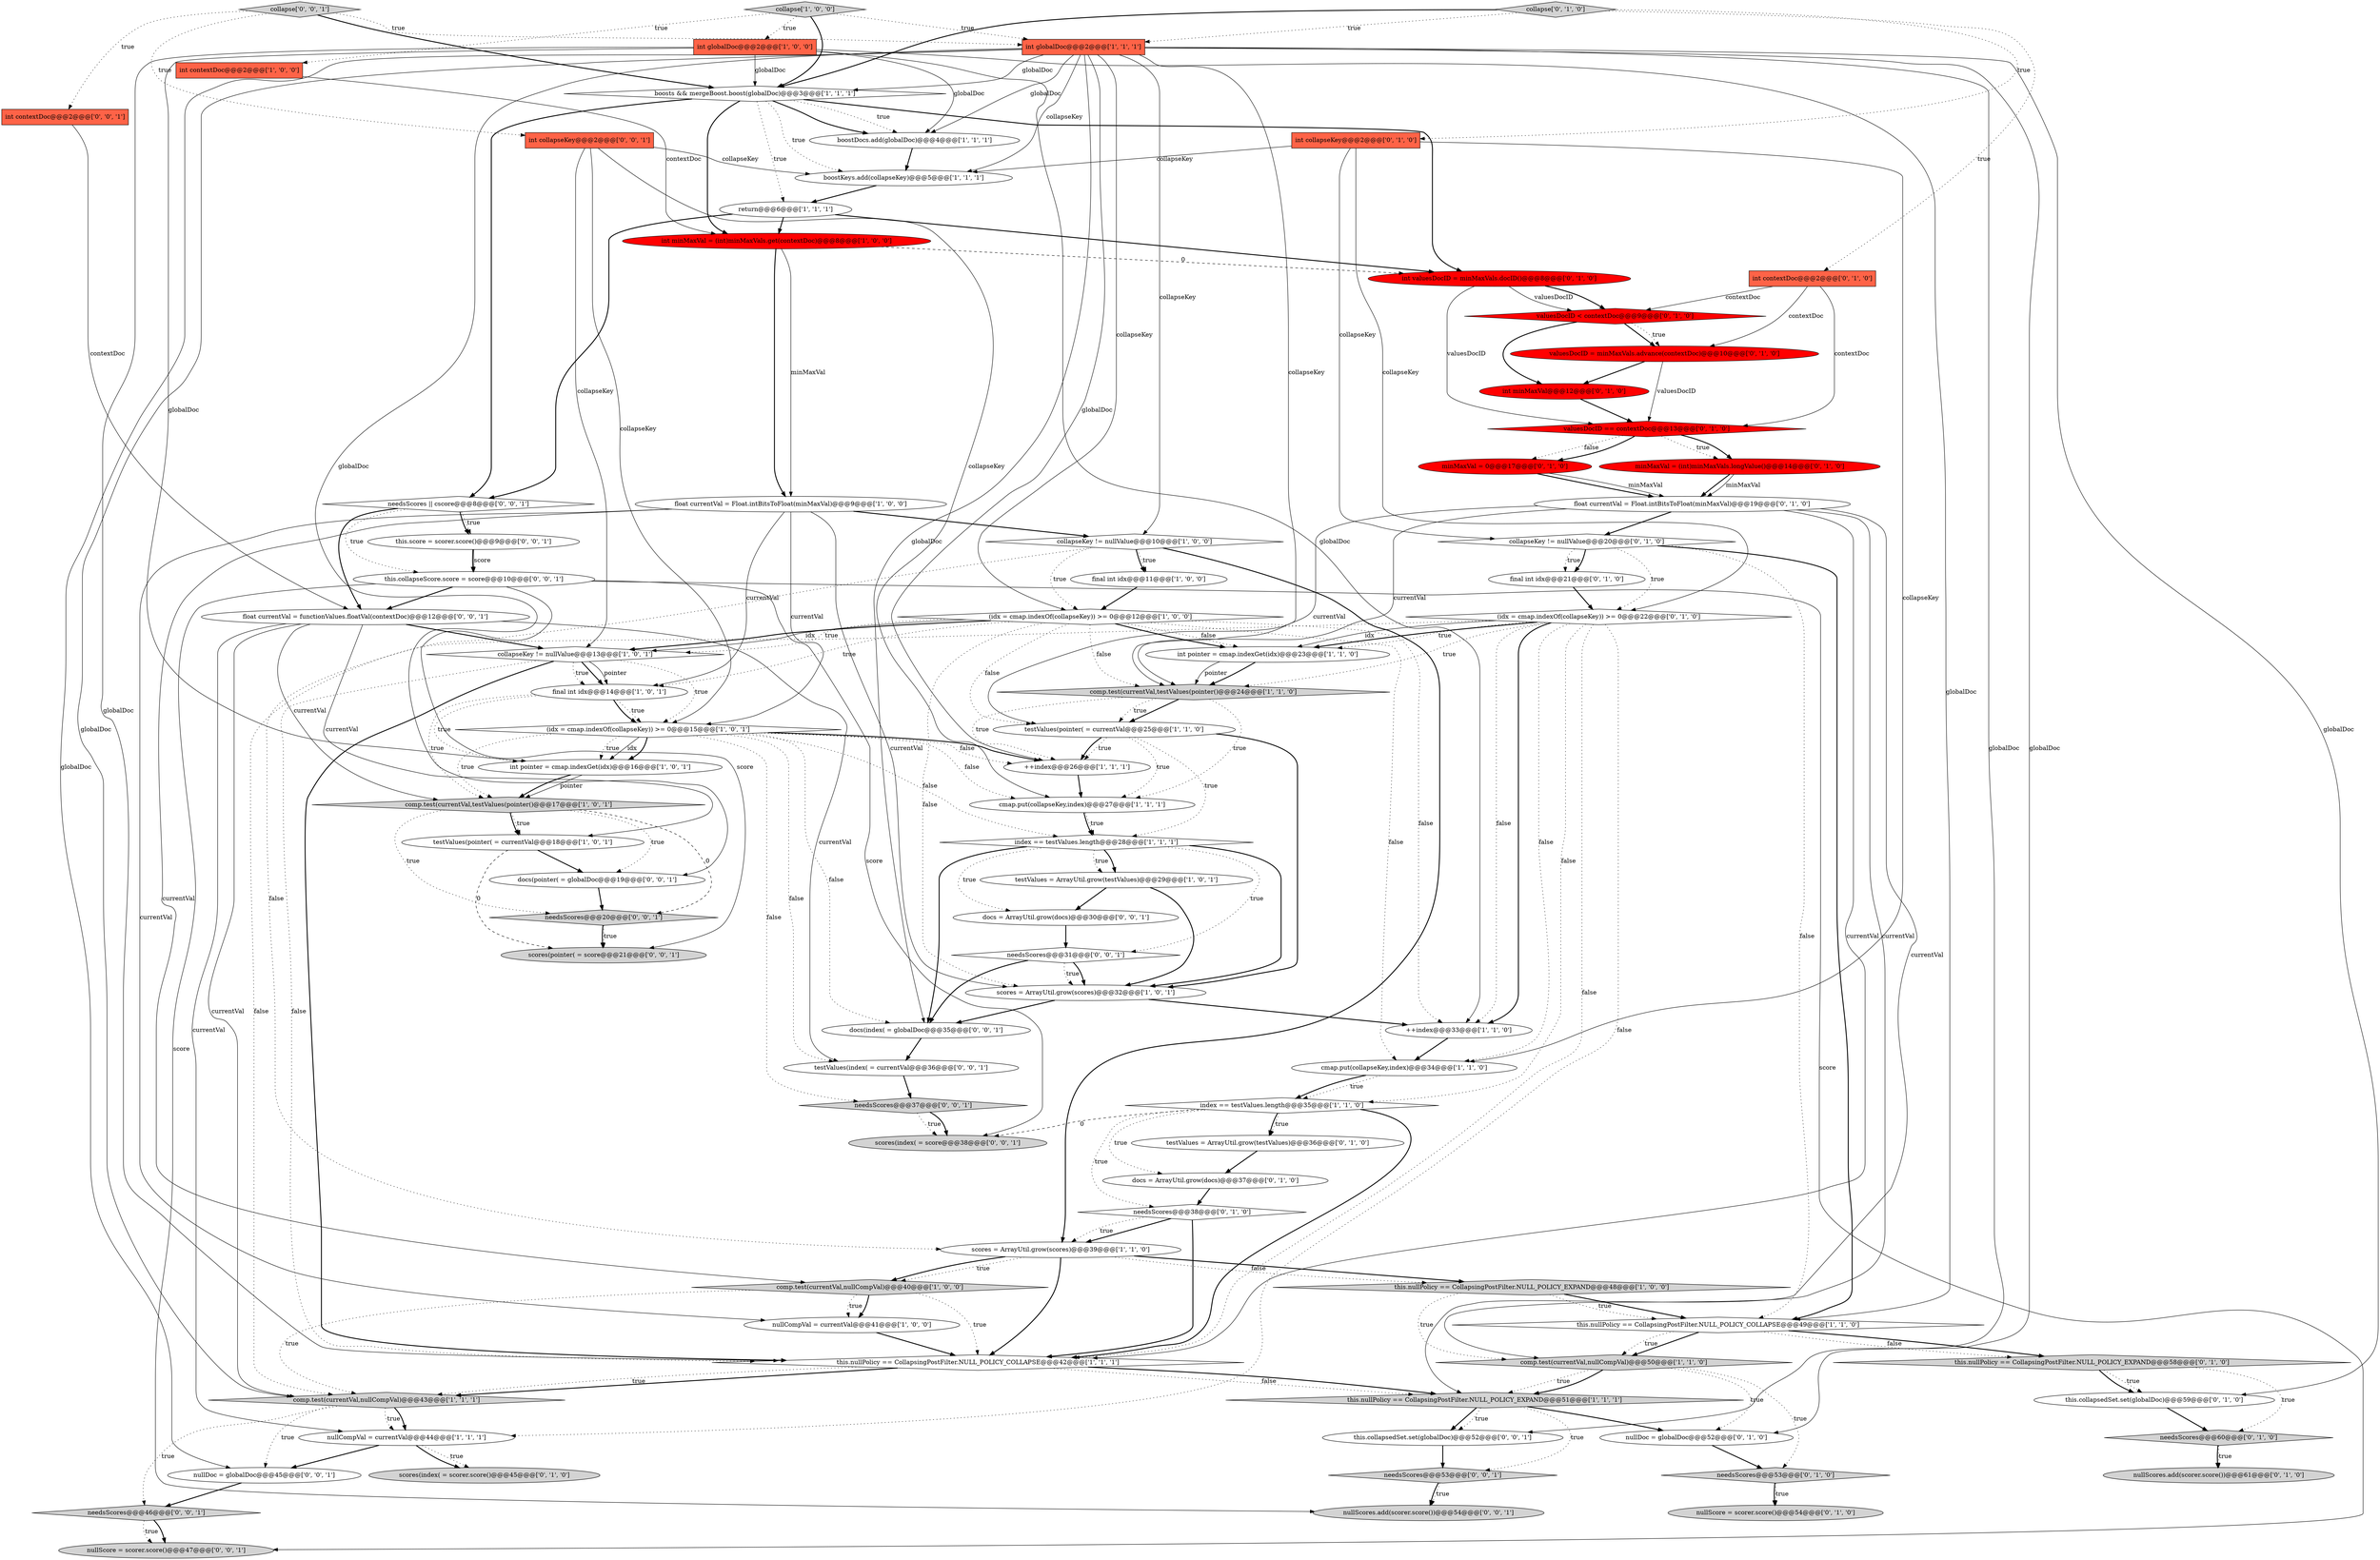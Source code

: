 digraph {
20 [style = filled, label = "collapseKey != nullValue@@@10@@@['1', '0', '0']", fillcolor = white, shape = diamond image = "AAA0AAABBB1BBB"];
50 [style = filled, label = "final int idx@@@21@@@['0', '1', '0']", fillcolor = white, shape = ellipse image = "AAA0AAABBB2BBB"];
63 [style = filled, label = "int valuesDocID = minMaxVals.docID()@@@8@@@['0', '1', '0']", fillcolor = red, shape = ellipse image = "AAA1AAABBB2BBB"];
70 [style = filled, label = "needsScores@@@20@@@['0', '0', '1']", fillcolor = lightgray, shape = diamond image = "AAA0AAABBB3BBB"];
13 [style = filled, label = "collapseKey != nullValue@@@13@@@['1', '0', '1']", fillcolor = white, shape = diamond image = "AAA0AAABBB1BBB"];
49 [style = filled, label = "collapseKey != nullValue@@@20@@@['0', '1', '0']", fillcolor = white, shape = diamond image = "AAA0AAABBB2BBB"];
24 [style = filled, label = "comp.test(currentVal,testValues(pointer()@@@17@@@['1', '0', '1']", fillcolor = lightgray, shape = diamond image = "AAA0AAABBB1BBB"];
41 [style = filled, label = "minMaxVal = 0@@@17@@@['0', '1', '0']", fillcolor = red, shape = ellipse image = "AAA1AAABBB2BBB"];
2 [style = filled, label = "comp.test(currentVal,nullCompVal)@@@40@@@['1', '0', '0']", fillcolor = lightgray, shape = diamond image = "AAA0AAABBB1BBB"];
32 [style = filled, label = "index == testValues.length@@@28@@@['1', '1', '1']", fillcolor = white, shape = diamond image = "AAA0AAABBB1BBB"];
75 [style = filled, label = "nullDoc = globalDoc@@@45@@@['0', '0', '1']", fillcolor = white, shape = ellipse image = "AAA0AAABBB3BBB"];
48 [style = filled, label = "int collapseKey@@@2@@@['0', '1', '0']", fillcolor = tomato, shape = box image = "AAA0AAABBB2BBB"];
9 [style = filled, label = "nullCompVal = currentVal@@@41@@@['1', '0', '0']", fillcolor = white, shape = ellipse image = "AAA0AAABBB1BBB"];
46 [style = filled, label = "docs = ArrayUtil.grow(docs)@@@37@@@['0', '1', '0']", fillcolor = white, shape = ellipse image = "AAA0AAABBB2BBB"];
61 [style = filled, label = "valuesDocID == contextDoc@@@13@@@['0', '1', '0']", fillcolor = red, shape = diamond image = "AAA1AAABBB2BBB"];
38 [style = filled, label = "(idx = cmap.indexOf(collapseKey)) >= 0@@@15@@@['1', '0', '1']", fillcolor = white, shape = diamond image = "AAA0AAABBB1BBB"];
54 [style = filled, label = "float currentVal = Float.intBitsToFloat(minMaxVal)@@@19@@@['0', '1', '0']", fillcolor = white, shape = ellipse image = "AAA0AAABBB2BBB"];
57 [style = filled, label = "int minMaxVal@@@12@@@['0', '1', '0']", fillcolor = red, shape = ellipse image = "AAA1AAABBB2BBB"];
79 [style = filled, label = "this.score = scorer.score()@@@9@@@['0', '0', '1']", fillcolor = white, shape = ellipse image = "AAA0AAABBB3BBB"];
19 [style = filled, label = "float currentVal = Float.intBitsToFloat(minMaxVal)@@@9@@@['1', '0', '0']", fillcolor = white, shape = ellipse image = "AAA0AAABBB1BBB"];
43 [style = filled, label = "needsScores@@@38@@@['0', '1', '0']", fillcolor = white, shape = diamond image = "AAA0AAABBB2BBB"];
4 [style = filled, label = "testValues(pointer( = currentVal@@@18@@@['1', '0', '1']", fillcolor = white, shape = ellipse image = "AAA0AAABBB1BBB"];
7 [style = filled, label = "comp.test(currentVal,nullCompVal)@@@50@@@['1', '1', '0']", fillcolor = lightgray, shape = diamond image = "AAA0AAABBB1BBB"];
47 [style = filled, label = "minMaxVal = (int)minMaxVals.longValue()@@@14@@@['0', '1', '0']", fillcolor = red, shape = ellipse image = "AAA1AAABBB2BBB"];
65 [style = filled, label = "needsScores@@@31@@@['0', '0', '1']", fillcolor = white, shape = diamond image = "AAA0AAABBB3BBB"];
45 [style = filled, label = "int contextDoc@@@2@@@['0', '1', '0']", fillcolor = tomato, shape = box image = "AAA0AAABBB2BBB"];
78 [style = filled, label = "needsScores@@@53@@@['0', '0', '1']", fillcolor = lightgray, shape = diamond image = "AAA0AAABBB3BBB"];
82 [style = filled, label = "this.collapsedSet.set(globalDoc)@@@52@@@['0', '0', '1']", fillcolor = white, shape = ellipse image = "AAA0AAABBB3BBB"];
16 [style = filled, label = "boosts && mergeBoost.boost(globalDoc)@@@3@@@['1', '1', '1']", fillcolor = white, shape = diamond image = "AAA0AAABBB1BBB"];
37 [style = filled, label = "++index@@@33@@@['1', '1', '0']", fillcolor = white, shape = ellipse image = "AAA0AAABBB1BBB"];
23 [style = filled, label = "this.nullPolicy == CollapsingPostFilter.NULL_POLICY_EXPAND@@@51@@@['1', '1', '1']", fillcolor = lightgray, shape = diamond image = "AAA0AAABBB1BBB"];
62 [style = filled, label = "(idx = cmap.indexOf(collapseKey)) >= 0@@@22@@@['0', '1', '0']", fillcolor = white, shape = diamond image = "AAA0AAABBB2BBB"];
3 [style = filled, label = "int contextDoc@@@2@@@['1', '0', '0']", fillcolor = tomato, shape = box image = "AAA0AAABBB1BBB"];
73 [style = filled, label = "docs(index( = globalDoc@@@35@@@['0', '0', '1']", fillcolor = white, shape = ellipse image = "AAA0AAABBB3BBB"];
80 [style = filled, label = "float currentVal = functionValues.floatVal(contextDoc)@@@12@@@['0', '0', '1']", fillcolor = white, shape = ellipse image = "AAA0AAABBB3BBB"];
51 [style = filled, label = "this.nullPolicy == CollapsingPostFilter.NULL_POLICY_EXPAND@@@58@@@['0', '1', '0']", fillcolor = lightgray, shape = diamond image = "AAA0AAABBB2BBB"];
39 [style = filled, label = "collapse['1', '0', '0']", fillcolor = lightgray, shape = diamond image = "AAA0AAABBB1BBB"];
67 [style = filled, label = "int collapseKey@@@2@@@['0', '0', '1']", fillcolor = tomato, shape = box image = "AAA0AAABBB3BBB"];
6 [style = filled, label = "nullCompVal = currentVal@@@44@@@['1', '1', '1']", fillcolor = white, shape = ellipse image = "AAA0AAABBB1BBB"];
56 [style = filled, label = "nullDoc = globalDoc@@@52@@@['0', '1', '0']", fillcolor = white, shape = ellipse image = "AAA0AAABBB2BBB"];
69 [style = filled, label = "this.collapseScore.score = score@@@10@@@['0', '0', '1']", fillcolor = white, shape = ellipse image = "AAA0AAABBB3BBB"];
40 [style = filled, label = "valuesDocID < contextDoc@@@9@@@['0', '1', '0']", fillcolor = red, shape = diamond image = "AAA1AAABBB2BBB"];
83 [style = filled, label = "scores(pointer( = score@@@21@@@['0', '0', '1']", fillcolor = lightgray, shape = ellipse image = "AAA0AAABBB3BBB"];
26 [style = filled, label = "return@@@6@@@['1', '1', '1']", fillcolor = white, shape = ellipse image = "AAA0AAABBB1BBB"];
52 [style = filled, label = "needsScores@@@53@@@['0', '1', '0']", fillcolor = lightgray, shape = diamond image = "AAA0AAABBB2BBB"];
35 [style = filled, label = "boostDocs.add(globalDoc)@@@4@@@['1', '1', '1']", fillcolor = white, shape = ellipse image = "AAA0AAABBB1BBB"];
21 [style = filled, label = "this.nullPolicy == CollapsingPostFilter.NULL_POLICY_EXPAND@@@48@@@['1', '0', '0']", fillcolor = lightgray, shape = diamond image = "AAA0AAABBB1BBB"];
81 [style = filled, label = "needsScores || cscore@@@8@@@['0', '0', '1']", fillcolor = white, shape = diamond image = "AAA0AAABBB3BBB"];
15 [style = filled, label = "this.nullPolicy == CollapsingPostFilter.NULL_POLICY_COLLAPSE@@@42@@@['1', '1', '1']", fillcolor = white, shape = diamond image = "AAA0AAABBB1BBB"];
58 [style = filled, label = "collapse['0', '1', '0']", fillcolor = lightgray, shape = diamond image = "AAA0AAABBB2BBB"];
68 [style = filled, label = "nullScore = scorer.score()@@@47@@@['0', '0', '1']", fillcolor = lightgray, shape = ellipse image = "AAA0AAABBB3BBB"];
33 [style = filled, label = "boostKeys.add(collapseKey)@@@5@@@['1', '1', '1']", fillcolor = white, shape = ellipse image = "AAA0AAABBB1BBB"];
84 [style = filled, label = "nullScores.add(scorer.score())@@@54@@@['0', '0', '1']", fillcolor = lightgray, shape = ellipse image = "AAA0AAABBB3BBB"];
14 [style = filled, label = "this.nullPolicy == CollapsingPostFilter.NULL_POLICY_COLLAPSE@@@49@@@['1', '1', '0']", fillcolor = white, shape = diamond image = "AAA0AAABBB1BBB"];
1 [style = filled, label = "testValues = ArrayUtil.grow(testValues)@@@29@@@['1', '0', '1']", fillcolor = white, shape = ellipse image = "AAA0AAABBB1BBB"];
27 [style = filled, label = "(idx = cmap.indexOf(collapseKey)) >= 0@@@12@@@['1', '0', '0']", fillcolor = white, shape = diamond image = "AAA0AAABBB1BBB"];
42 [style = filled, label = "nullScores.add(scorer.score())@@@61@@@['0', '1', '0']", fillcolor = lightgray, shape = ellipse image = "AAA0AAABBB2BBB"];
0 [style = filled, label = "int globalDoc@@@2@@@['1', '0', '0']", fillcolor = tomato, shape = box image = "AAA0AAABBB1BBB"];
11 [style = filled, label = "scores = ArrayUtil.grow(scores)@@@32@@@['1', '0', '1']", fillcolor = white, shape = ellipse image = "AAA0AAABBB1BBB"];
53 [style = filled, label = "valuesDocID = minMaxVals.advance(contextDoc)@@@10@@@['0', '1', '0']", fillcolor = red, shape = ellipse image = "AAA1AAABBB2BBB"];
85 [style = filled, label = "collapse['0', '0', '1']", fillcolor = lightgray, shape = diamond image = "AAA0AAABBB3BBB"];
18 [style = filled, label = "++index@@@26@@@['1', '1', '1']", fillcolor = white, shape = ellipse image = "AAA0AAABBB1BBB"];
5 [style = filled, label = "int pointer = cmap.indexGet(idx)@@@23@@@['1', '1', '0']", fillcolor = white, shape = ellipse image = "AAA0AAABBB1BBB"];
36 [style = filled, label = "comp.test(currentVal,nullCompVal)@@@43@@@['1', '1', '1']", fillcolor = lightgray, shape = diamond image = "AAA0AAABBB1BBB"];
66 [style = filled, label = "docs = ArrayUtil.grow(docs)@@@30@@@['0', '0', '1']", fillcolor = white, shape = ellipse image = "AAA0AAABBB3BBB"];
77 [style = filled, label = "needsScores@@@37@@@['0', '0', '1']", fillcolor = lightgray, shape = diamond image = "AAA0AAABBB3BBB"];
17 [style = filled, label = "comp.test(currentVal,testValues(pointer()@@@24@@@['1', '1', '0']", fillcolor = lightgray, shape = diamond image = "AAA0AAABBB1BBB"];
71 [style = filled, label = "needsScores@@@46@@@['0', '0', '1']", fillcolor = lightgray, shape = diamond image = "AAA0AAABBB3BBB"];
59 [style = filled, label = "scores(index( = scorer.score()@@@45@@@['0', '1', '0']", fillcolor = lightgray, shape = ellipse image = "AAA0AAABBB2BBB"];
10 [style = filled, label = "int minMaxVal = (int)minMaxVals.get(contextDoc)@@@8@@@['1', '0', '0']", fillcolor = red, shape = ellipse image = "AAA1AAABBB1BBB"];
22 [style = filled, label = "final int idx@@@11@@@['1', '0', '0']", fillcolor = white, shape = ellipse image = "AAA0AAABBB1BBB"];
44 [style = filled, label = "nullScore = scorer.score()@@@54@@@['0', '1', '0']", fillcolor = lightgray, shape = ellipse image = "AAA0AAABBB2BBB"];
12 [style = filled, label = "index == testValues.length@@@35@@@['1', '1', '0']", fillcolor = white, shape = diamond image = "AAA0AAABBB1BBB"];
34 [style = filled, label = "cmap.put(collapseKey,index)@@@34@@@['1', '1', '0']", fillcolor = white, shape = ellipse image = "AAA0AAABBB1BBB"];
74 [style = filled, label = "testValues(index( = currentVal@@@36@@@['0', '0', '1']", fillcolor = white, shape = ellipse image = "AAA0AAABBB3BBB"];
72 [style = filled, label = "int contextDoc@@@2@@@['0', '0', '1']", fillcolor = tomato, shape = box image = "AAA0AAABBB3BBB"];
30 [style = filled, label = "int globalDoc@@@2@@@['1', '1', '1']", fillcolor = tomato, shape = box image = "AAA0AAABBB1BBB"];
25 [style = filled, label = "cmap.put(collapseKey,index)@@@27@@@['1', '1', '1']", fillcolor = white, shape = ellipse image = "AAA0AAABBB1BBB"];
86 [style = filled, label = "docs(pointer( = globalDoc@@@19@@@['0', '0', '1']", fillcolor = white, shape = ellipse image = "AAA0AAABBB3BBB"];
64 [style = filled, label = "needsScores@@@60@@@['0', '1', '0']", fillcolor = lightgray, shape = diamond image = "AAA0AAABBB2BBB"];
31 [style = filled, label = "testValues(pointer( = currentVal@@@25@@@['1', '1', '0']", fillcolor = white, shape = ellipse image = "AAA0AAABBB1BBB"];
60 [style = filled, label = "this.collapsedSet.set(globalDoc)@@@59@@@['0', '1', '0']", fillcolor = white, shape = ellipse image = "AAA0AAABBB2BBB"];
76 [style = filled, label = "scores(index( = score@@@38@@@['0', '0', '1']", fillcolor = lightgray, shape = ellipse image = "AAA0AAABBB3BBB"];
28 [style = filled, label = "int pointer = cmap.indexGet(idx)@@@16@@@['1', '0', '1']", fillcolor = white, shape = ellipse image = "AAA0AAABBB1BBB"];
29 [style = filled, label = "scores = ArrayUtil.grow(scores)@@@39@@@['1', '1', '0']", fillcolor = white, shape = ellipse image = "AAA0AAABBB1BBB"];
55 [style = filled, label = "testValues = ArrayUtil.grow(testValues)@@@36@@@['0', '1', '0']", fillcolor = white, shape = ellipse image = "AAA0AAABBB2BBB"];
8 [style = filled, label = "final int idx@@@14@@@['1', '0', '1']", fillcolor = white, shape = ellipse image = "AAA0AAABBB1BBB"];
19->11 [style = solid, label="currentVal"];
36->6 [style = dotted, label="true"];
27->13 [style = bold, label=""];
34->12 [style = dotted, label="true"];
30->75 [style = solid, label="globalDoc"];
8->28 [style = dotted, label="true"];
85->30 [style = dotted, label="true"];
69->83 [style = solid, label="score"];
49->62 [style = dotted, label="true"];
29->15 [style = bold, label=""];
56->52 [style = bold, label=""];
29->2 [style = dotted, label="true"];
52->44 [style = bold, label=""];
54->15 [style = solid, label="currentVal"];
26->10 [style = bold, label=""];
27->37 [style = dotted, label="false"];
51->64 [style = dotted, label="true"];
80->24 [style = solid, label="currentVal"];
24->4 [style = dotted, label="true"];
10->19 [style = bold, label=""];
79->69 [style = solid, label="score"];
49->14 [style = bold, label=""];
10->19 [style = solid, label="minMaxVal"];
73->74 [style = bold, label=""];
2->15 [style = dotted, label="true"];
80->6 [style = solid, label="currentVal"];
20->27 [style = dotted, label="true"];
6->59 [style = dotted, label="true"];
63->61 [style = solid, label="valuesDocID"];
54->31 [style = solid, label="currentVal"];
38->32 [style = dotted, label="false"];
78->84 [style = dotted, label="true"];
69->80 [style = bold, label=""];
30->86 [style = solid, label="globalDoc"];
52->44 [style = dotted, label="true"];
38->18 [style = dotted, label="false"];
14->51 [style = dotted, label="false"];
65->11 [style = dotted, label="true"];
64->42 [style = bold, label=""];
14->7 [style = bold, label=""];
30->20 [style = solid, label="collapseKey"];
72->80 [style = solid, label="contextDoc"];
29->2 [style = bold, label=""];
0->16 [style = solid, label="globalDoc"];
27->31 [style = dotted, label="false"];
48->33 [style = solid, label="collapseKey"];
30->17 [style = solid, label="collapseKey"];
21->7 [style = dotted, label="true"];
0->35 [style = solid, label="globalDoc"];
62->37 [style = dotted, label="false"];
12->46 [style = dotted, label="true"];
14->7 [style = dotted, label="true"];
50->62 [style = bold, label=""];
81->79 [style = bold, label=""];
45->40 [style = solid, label="contextDoc"];
43->29 [style = bold, label=""];
28->24 [style = solid, label="pointer"];
69->76 [style = solid, label="score"];
62->15 [style = dotted, label="false"];
30->60 [style = solid, label="globalDoc"];
15->23 [style = dotted, label="false"];
36->75 [style = dotted, label="true"];
27->5 [style = bold, label=""];
85->67 [style = dotted, label="true"];
41->54 [style = bold, label=""];
32->11 [style = bold, label=""];
38->25 [style = dotted, label="false"];
8->38 [style = dotted, label="true"];
11->73 [style = bold, label=""];
38->74 [style = dotted, label="false"];
36->6 [style = bold, label=""];
31->25 [style = dotted, label="true"];
70->83 [style = bold, label=""];
25->32 [style = dotted, label="true"];
38->77 [style = dotted, label="false"];
79->69 [style = bold, label=""];
13->8 [style = solid, label="pointer"];
48->49 [style = solid, label="collapseKey"];
54->49 [style = bold, label=""];
57->61 [style = bold, label=""];
65->73 [style = bold, label=""];
62->34 [style = dotted, label="false"];
58->16 [style = bold, label=""];
30->82 [style = solid, label="globalDoc"];
38->28 [style = bold, label=""];
61->41 [style = dotted, label="false"];
62->5 [style = bold, label=""];
12->55 [style = bold, label=""];
19->20 [style = bold, label=""];
60->64 [style = bold, label=""];
26->81 [style = bold, label=""];
12->76 [style = dashed, label="0"];
49->14 [style = dotted, label="false"];
11->37 [style = bold, label=""];
67->25 [style = solid, label="collapseKey"];
77->76 [style = dotted, label="true"];
27->8 [style = dotted, label="true"];
2->9 [style = bold, label=""];
58->48 [style = dotted, label="true"];
5->17 [style = bold, label=""];
7->52 [style = dotted, label="true"];
8->38 [style = bold, label=""];
62->17 [style = dotted, label="true"];
31->11 [style = bold, label=""];
16->33 [style = dotted, label="true"];
1->11 [style = bold, label=""];
70->83 [style = dotted, label="true"];
48->34 [style = solid, label="collapseKey"];
32->66 [style = dotted, label="true"];
19->9 [style = solid, label="currentVal"];
61->47 [style = dotted, label="true"];
51->60 [style = dotted, label="true"];
38->24 [style = dotted, label="true"];
81->69 [style = dotted, label="true"];
30->36 [style = solid, label="globalDoc"];
51->60 [style = bold, label=""];
27->5 [style = dotted, label="false"];
81->80 [style = bold, label=""];
7->23 [style = dotted, label="true"];
38->18 [style = bold, label=""];
38->28 [style = dotted, label="true"];
47->54 [style = bold, label=""];
63->40 [style = bold, label=""];
71->68 [style = bold, label=""];
30->16 [style = solid, label="globalDoc"];
67->13 [style = solid, label="collapseKey"];
48->62 [style = solid, label="collapseKey"];
0->28 [style = solid, label="globalDoc"];
7->23 [style = bold, label=""];
27->13 [style = solid, label="idx"];
5->17 [style = solid, label="pointer"];
24->70 [style = dotted, label="true"];
18->25 [style = bold, label=""];
28->24 [style = bold, label=""];
74->77 [style = bold, label=""];
19->38 [style = solid, label="currentVal"];
41->54 [style = solid, label="minMaxVal"];
20->22 [style = dotted, label="true"];
85->72 [style = dotted, label="true"];
13->15 [style = bold, label=""];
39->0 [style = dotted, label="true"];
62->6 [style = dotted, label="false"];
32->73 [style = bold, label=""];
15->36 [style = bold, label=""];
27->34 [style = dotted, label="false"];
46->43 [style = bold, label=""];
66->65 [style = bold, label=""];
30->27 [style = solid, label="collapseKey"];
61->41 [style = bold, label=""];
39->16 [style = bold, label=""];
30->18 [style = solid, label="globalDoc"];
20->29 [style = dotted, label="false"];
40->53 [style = bold, label=""];
17->18 [style = dotted, label="true"];
38->28 [style = solid, label="idx"];
16->35 [style = dotted, label="true"];
67->38 [style = solid, label="collapseKey"];
78->84 [style = bold, label=""];
13->15 [style = dotted, label="false"];
64->42 [style = dotted, label="true"];
85->16 [style = bold, label=""];
12->43 [style = dotted, label="true"];
65->11 [style = bold, label=""];
49->50 [style = dotted, label="true"];
32->65 [style = dotted, label="true"];
39->3 [style = dotted, label="true"];
16->81 [style = bold, label=""];
39->30 [style = dotted, label="true"];
13->38 [style = dotted, label="true"];
27->13 [style = dotted, label="true"];
71->68 [style = dotted, label="true"];
62->5 [style = dotted, label="true"];
31->18 [style = dotted, label="true"];
62->36 [style = dotted, label="false"];
29->21 [style = bold, label=""];
8->24 [style = dotted, label="true"];
49->50 [style = bold, label=""];
33->26 [style = bold, label=""];
36->71 [style = dotted, label="true"];
82->78 [style = bold, label=""];
17->25 [style = dotted, label="true"];
2->9 [style = dotted, label="true"];
16->63 [style = bold, label=""];
30->35 [style = solid, label="globalDoc"];
26->63 [style = bold, label=""];
13->8 [style = dotted, label="true"];
4->83 [style = dashed, label="0"];
32->1 [style = bold, label=""];
86->70 [style = bold, label=""];
54->17 [style = solid, label="currentVal"];
27->11 [style = dotted, label="false"];
38->73 [style = dotted, label="false"];
2->36 [style = dotted, label="true"];
0->37 [style = solid, label="globalDoc"];
3->10 [style = solid, label="contextDoc"];
53->61 [style = solid, label="valuesDocID"];
6->59 [style = bold, label=""];
32->1 [style = dotted, label="true"];
0->15 [style = solid, label="globalDoc"];
23->82 [style = bold, label=""];
21->14 [style = bold, label=""];
1->66 [style = bold, label=""];
40->53 [style = dotted, label="true"];
15->23 [style = bold, label=""];
80->4 [style = solid, label="currentVal"];
23->56 [style = bold, label=""];
69->84 [style = solid, label="score"];
30->73 [style = solid, label="globalDoc"];
80->13 [style = bold, label=""];
58->30 [style = dotted, label="true"];
63->40 [style = solid, label="valuesDocID"];
54->7 [style = solid, label="currentVal"];
20->29 [style = bold, label=""];
16->10 [style = bold, label=""];
45->61 [style = solid, label="contextDoc"];
53->57 [style = bold, label=""];
17->31 [style = bold, label=""];
67->33 [style = solid, label="collapseKey"];
15->36 [style = dotted, label="true"];
12->15 [style = bold, label=""];
35->33 [style = bold, label=""];
25->32 [style = bold, label=""];
24->86 [style = dotted, label="true"];
14->51 [style = bold, label=""];
0->14 [style = solid, label="globalDoc"];
24->70 [style = dashed, label="0"];
23->78 [style = dotted, label="true"];
47->54 [style = solid, label="minMaxVal"];
31->18 [style = bold, label=""];
54->23 [style = solid, label="currentVal"];
62->5 [style = solid, label="idx"];
19->8 [style = solid, label="currentVal"];
29->21 [style = dotted, label="false"];
34->12 [style = bold, label=""];
19->2 [style = solid, label="currentVal"];
30->33 [style = solid, label="collapseKey"];
62->12 [style = dotted, label="false"];
40->57 [style = bold, label=""];
43->29 [style = dotted, label="true"];
31->32 [style = dotted, label="true"];
16->26 [style = dotted, label="true"];
20->22 [style = bold, label=""];
17->31 [style = dotted, label="true"];
27->17 [style = dotted, label="false"];
23->82 [style = dotted, label="true"];
24->4 [style = bold, label=""];
80->74 [style = solid, label="currentVal"];
7->56 [style = dotted, label="true"];
55->46 [style = bold, label=""];
69->68 [style = solid, label="score"];
77->76 [style = bold, label=""];
22->27 [style = bold, label=""];
62->37 [style = bold, label=""];
43->15 [style = bold, label=""];
61->47 [style = bold, label=""];
9->15 [style = bold, label=""];
37->34 [style = bold, label=""];
12->55 [style = dotted, label="true"];
21->14 [style = dotted, label="true"];
58->45 [style = dotted, label="true"];
75->71 [style = bold, label=""];
80->36 [style = solid, label="currentVal"];
16->35 [style = bold, label=""];
13->8 [style = bold, label=""];
6->75 [style = bold, label=""];
45->53 [style = solid, label="contextDoc"];
81->79 [style = dotted, label="true"];
10->63 [style = dashed, label="0"];
4->86 [style = bold, label=""];
30->56 [style = solid, label="globalDoc"];
}
